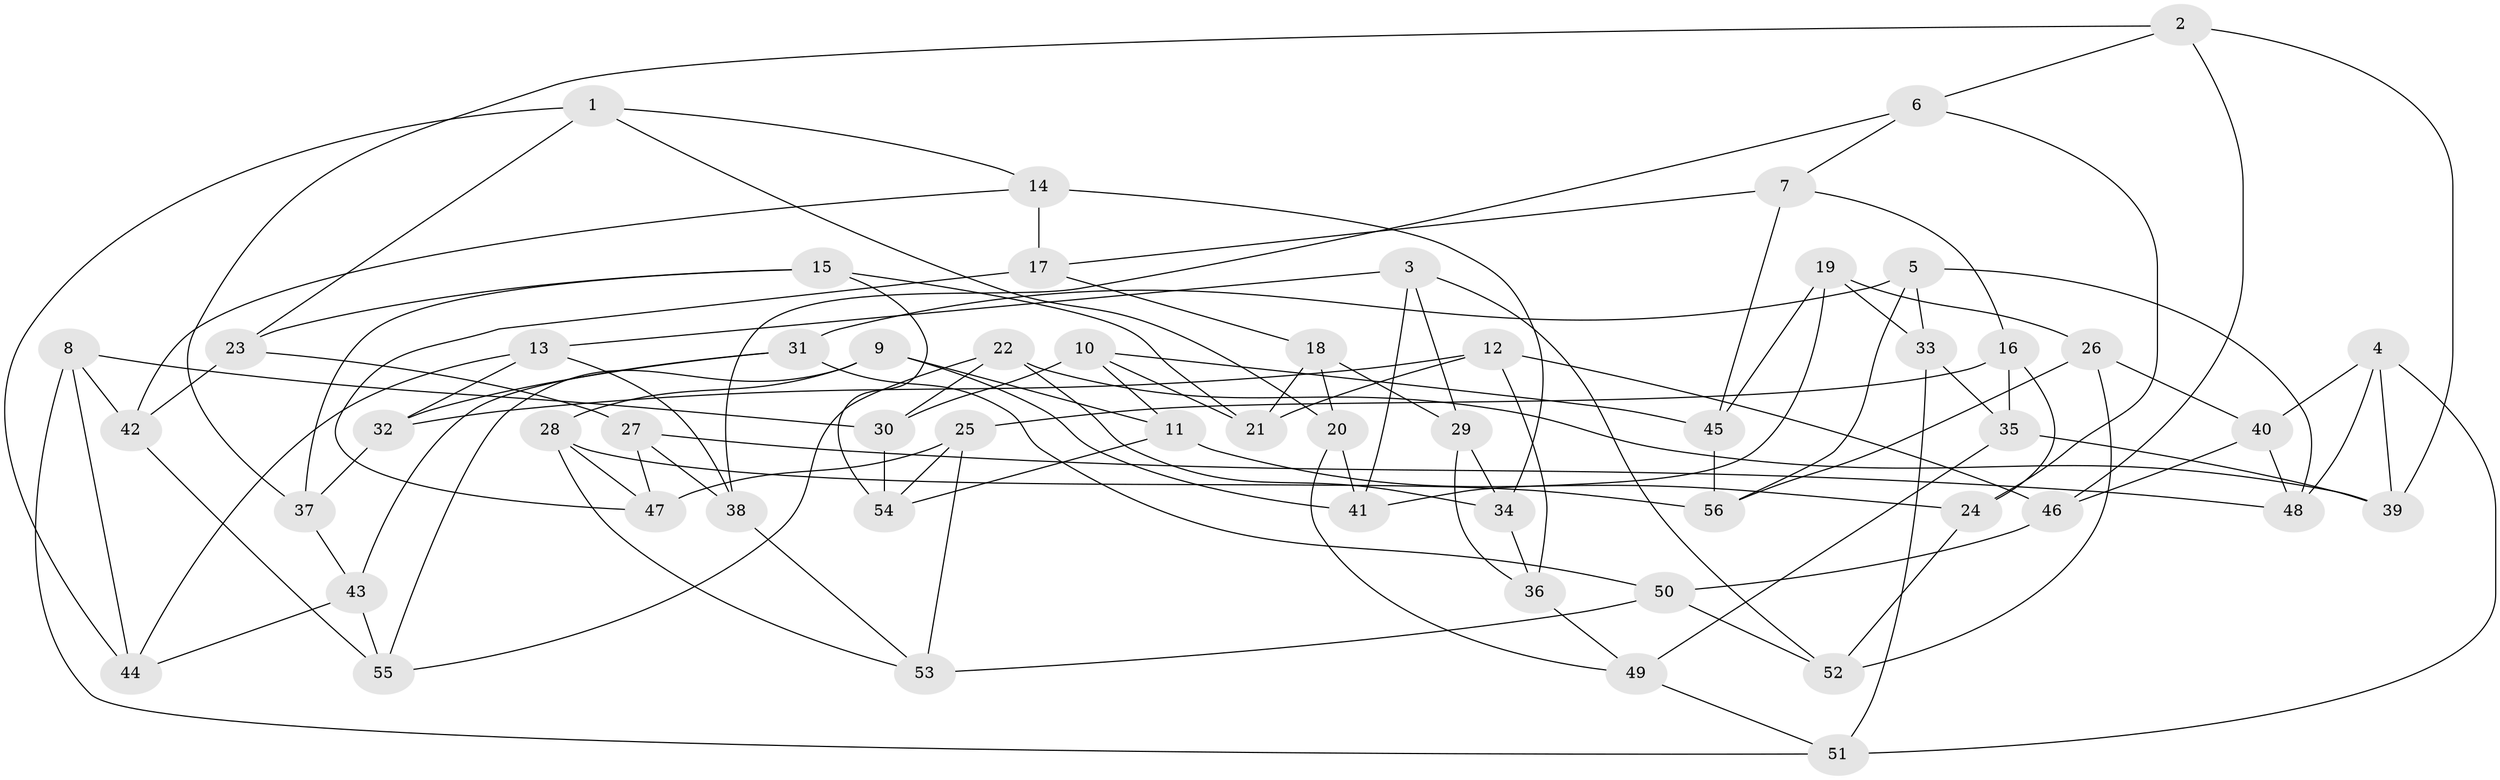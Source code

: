 // coarse degree distribution, {8: 0.03571428571428571, 7: 0.07142857142857142, 9: 0.10714285714285714, 10: 0.03571428571428571, 4: 0.6071428571428571, 6: 0.03571428571428571, 3: 0.07142857142857142, 5: 0.03571428571428571}
// Generated by graph-tools (version 1.1) at 2025/53/03/04/25 22:53:45]
// undirected, 56 vertices, 112 edges
graph export_dot {
  node [color=gray90,style=filled];
  1;
  2;
  3;
  4;
  5;
  6;
  7;
  8;
  9;
  10;
  11;
  12;
  13;
  14;
  15;
  16;
  17;
  18;
  19;
  20;
  21;
  22;
  23;
  24;
  25;
  26;
  27;
  28;
  29;
  30;
  31;
  32;
  33;
  34;
  35;
  36;
  37;
  38;
  39;
  40;
  41;
  42;
  43;
  44;
  45;
  46;
  47;
  48;
  49;
  50;
  51;
  52;
  53;
  54;
  55;
  56;
  1 -- 44;
  1 -- 14;
  1 -- 20;
  1 -- 23;
  2 -- 39;
  2 -- 46;
  2 -- 6;
  2 -- 37;
  3 -- 41;
  3 -- 52;
  3 -- 29;
  3 -- 13;
  4 -- 48;
  4 -- 39;
  4 -- 51;
  4 -- 40;
  5 -- 48;
  5 -- 56;
  5 -- 33;
  5 -- 31;
  6 -- 38;
  6 -- 24;
  6 -- 7;
  7 -- 16;
  7 -- 45;
  7 -- 17;
  8 -- 42;
  8 -- 51;
  8 -- 44;
  8 -- 30;
  9 -- 28;
  9 -- 41;
  9 -- 11;
  9 -- 55;
  10 -- 45;
  10 -- 21;
  10 -- 11;
  10 -- 30;
  11 -- 24;
  11 -- 54;
  12 -- 32;
  12 -- 36;
  12 -- 21;
  12 -- 46;
  13 -- 38;
  13 -- 32;
  13 -- 44;
  14 -- 17;
  14 -- 34;
  14 -- 42;
  15 -- 23;
  15 -- 21;
  15 -- 54;
  15 -- 37;
  16 -- 35;
  16 -- 24;
  16 -- 25;
  17 -- 47;
  17 -- 18;
  18 -- 21;
  18 -- 29;
  18 -- 20;
  19 -- 45;
  19 -- 26;
  19 -- 33;
  19 -- 41;
  20 -- 49;
  20 -- 41;
  22 -- 55;
  22 -- 34;
  22 -- 30;
  22 -- 39;
  23 -- 42;
  23 -- 27;
  24 -- 52;
  25 -- 47;
  25 -- 54;
  25 -- 53;
  26 -- 56;
  26 -- 52;
  26 -- 40;
  27 -- 47;
  27 -- 48;
  27 -- 38;
  28 -- 53;
  28 -- 56;
  28 -- 47;
  29 -- 34;
  29 -- 36;
  30 -- 54;
  31 -- 32;
  31 -- 50;
  31 -- 43;
  32 -- 37;
  33 -- 51;
  33 -- 35;
  34 -- 36;
  35 -- 49;
  35 -- 39;
  36 -- 49;
  37 -- 43;
  38 -- 53;
  40 -- 48;
  40 -- 46;
  42 -- 55;
  43 -- 55;
  43 -- 44;
  45 -- 56;
  46 -- 50;
  49 -- 51;
  50 -- 53;
  50 -- 52;
}
